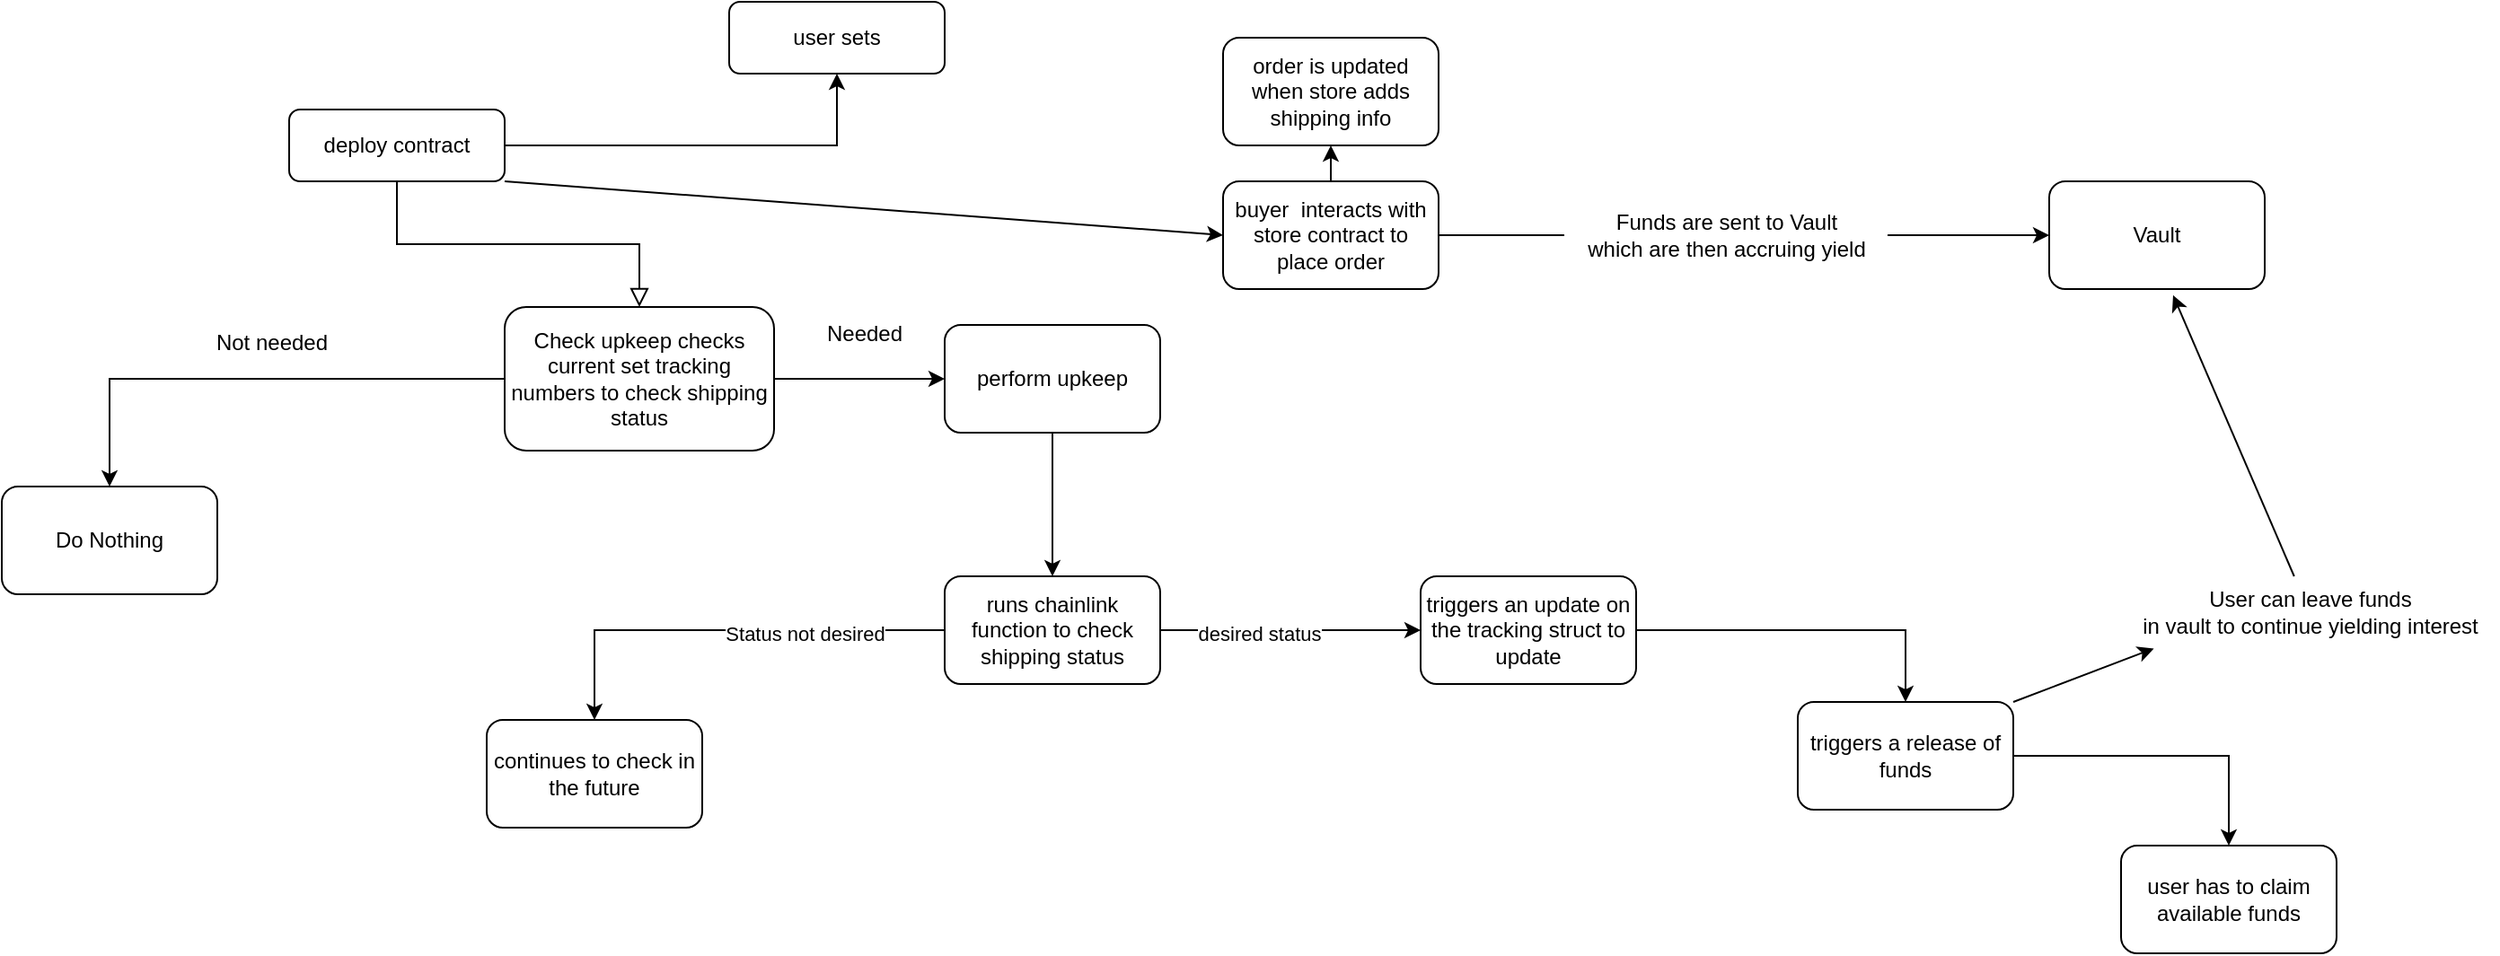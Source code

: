 <mxfile>
    <diagram id="C5RBs43oDa-KdzZeNtuy" name="Page-1">
        <mxGraphModel dx="2169" dy="861" grid="1" gridSize="10" guides="1" tooltips="1" connect="1" arrows="1" fold="1" page="1" pageScale="1" pageWidth="827" pageHeight="1169" math="0" shadow="0">
            <root>
                <mxCell id="WIyWlLk6GJQsqaUBKTNV-0"/>
                <mxCell id="WIyWlLk6GJQsqaUBKTNV-1" parent="WIyWlLk6GJQsqaUBKTNV-0"/>
                <mxCell id="WIyWlLk6GJQsqaUBKTNV-2" value="" style="rounded=0;html=1;jettySize=auto;orthogonalLoop=1;fontSize=11;endArrow=block;endFill=0;endSize=8;strokeWidth=1;shadow=0;labelBackgroundColor=none;edgeStyle=orthogonalEdgeStyle;entryX=0.5;entryY=0;entryDx=0;entryDy=0;" parent="WIyWlLk6GJQsqaUBKTNV-1" source="WIyWlLk6GJQsqaUBKTNV-3" target="WIyWlLk6GJQsqaUBKTNV-7" edge="1">
                    <mxGeometry relative="1" as="geometry">
                        <mxPoint x="220" y="170" as="targetPoint"/>
                    </mxGeometry>
                </mxCell>
                <mxCell id="qT-7ssuQfXLHU6Ss_j-v-3" value="" style="edgeStyle=orthogonalEdgeStyle;rounded=0;orthogonalLoop=1;jettySize=auto;html=1;" parent="WIyWlLk6GJQsqaUBKTNV-1" source="WIyWlLk6GJQsqaUBKTNV-3" target="qT-7ssuQfXLHU6Ss_j-v-2" edge="1">
                    <mxGeometry relative="1" as="geometry"/>
                </mxCell>
                <mxCell id="3" style="edgeStyle=none;html=1;exitX=1;exitY=1;exitDx=0;exitDy=0;entryX=0;entryY=0.5;entryDx=0;entryDy=0;" edge="1" parent="WIyWlLk6GJQsqaUBKTNV-1" source="WIyWlLk6GJQsqaUBKTNV-3" target="1">
                    <mxGeometry relative="1" as="geometry"/>
                </mxCell>
                <mxCell id="WIyWlLk6GJQsqaUBKTNV-3" value="deploy contract" style="rounded=1;whiteSpace=wrap;html=1;fontSize=12;glass=0;strokeWidth=1;shadow=0;" parent="WIyWlLk6GJQsqaUBKTNV-1" vertex="1">
                    <mxGeometry x="40" y="70" width="120" height="40" as="geometry"/>
                </mxCell>
                <mxCell id="qT-7ssuQfXLHU6Ss_j-v-6" value="" style="edgeStyle=orthogonalEdgeStyle;rounded=0;orthogonalLoop=1;jettySize=auto;html=1;" parent="WIyWlLk6GJQsqaUBKTNV-1" source="WIyWlLk6GJQsqaUBKTNV-7" target="qT-7ssuQfXLHU6Ss_j-v-5" edge="1">
                    <mxGeometry relative="1" as="geometry"/>
                </mxCell>
                <mxCell id="qT-7ssuQfXLHU6Ss_j-v-9" value="" style="edgeStyle=orthogonalEdgeStyle;rounded=0;orthogonalLoop=1;jettySize=auto;html=1;" parent="WIyWlLk6GJQsqaUBKTNV-1" source="WIyWlLk6GJQsqaUBKTNV-7" target="qT-7ssuQfXLHU6Ss_j-v-8" edge="1">
                    <mxGeometry relative="1" as="geometry"/>
                </mxCell>
                <mxCell id="WIyWlLk6GJQsqaUBKTNV-7" value="Check upkeep checks current set tracking numbers to check shipping status" style="rounded=1;whiteSpace=wrap;html=1;fontSize=12;glass=0;strokeWidth=1;shadow=0;" parent="WIyWlLk6GJQsqaUBKTNV-1" vertex="1">
                    <mxGeometry x="160" y="180" width="150" height="80" as="geometry"/>
                </mxCell>
                <mxCell id="qT-7ssuQfXLHU6Ss_j-v-2" value="user sets" style="rounded=1;whiteSpace=wrap;html=1;fontSize=12;glass=0;strokeWidth=1;shadow=0;" parent="WIyWlLk6GJQsqaUBKTNV-1" vertex="1">
                    <mxGeometry x="285" y="10" width="120" height="40" as="geometry"/>
                </mxCell>
                <mxCell id="qT-7ssuQfXLHU6Ss_j-v-5" value="Do Nothing" style="whiteSpace=wrap;html=1;rounded=1;glass=0;strokeWidth=1;shadow=0;" parent="WIyWlLk6GJQsqaUBKTNV-1" vertex="1">
                    <mxGeometry x="-120" y="280" width="120" height="60" as="geometry"/>
                </mxCell>
                <mxCell id="qT-7ssuQfXLHU6Ss_j-v-7" value="Not needed" style="text;html=1;align=center;verticalAlign=middle;resizable=0;points=[];autosize=1;strokeColor=none;fillColor=none;" parent="WIyWlLk6GJQsqaUBKTNV-1" vertex="1">
                    <mxGeometry x="-15" y="185" width="90" height="30" as="geometry"/>
                </mxCell>
                <mxCell id="qT-7ssuQfXLHU6Ss_j-v-12" value="" style="edgeStyle=orthogonalEdgeStyle;rounded=0;orthogonalLoop=1;jettySize=auto;html=1;" parent="WIyWlLk6GJQsqaUBKTNV-1" source="qT-7ssuQfXLHU6Ss_j-v-8" target="qT-7ssuQfXLHU6Ss_j-v-11" edge="1">
                    <mxGeometry relative="1" as="geometry"/>
                </mxCell>
                <mxCell id="qT-7ssuQfXLHU6Ss_j-v-8" value="perform upkeep" style="whiteSpace=wrap;html=1;rounded=1;glass=0;strokeWidth=1;shadow=0;" parent="WIyWlLk6GJQsqaUBKTNV-1" vertex="1">
                    <mxGeometry x="405" y="190" width="120" height="60" as="geometry"/>
                </mxCell>
                <mxCell id="qT-7ssuQfXLHU6Ss_j-v-10" value="Needed" style="text;html=1;align=center;verticalAlign=middle;resizable=0;points=[];autosize=1;strokeColor=none;fillColor=none;" parent="WIyWlLk6GJQsqaUBKTNV-1" vertex="1">
                    <mxGeometry x="325" y="180" width="70" height="30" as="geometry"/>
                </mxCell>
                <mxCell id="qT-7ssuQfXLHU6Ss_j-v-14" value="" style="edgeStyle=orthogonalEdgeStyle;rounded=0;orthogonalLoop=1;jettySize=auto;html=1;" parent="WIyWlLk6GJQsqaUBKTNV-1" source="qT-7ssuQfXLHU6Ss_j-v-11" target="qT-7ssuQfXLHU6Ss_j-v-13" edge="1">
                    <mxGeometry relative="1" as="geometry"/>
                </mxCell>
                <mxCell id="qT-7ssuQfXLHU6Ss_j-v-15" value="Status not desired" style="edgeLabel;html=1;align=center;verticalAlign=middle;resizable=0;points=[];" parent="qT-7ssuQfXLHU6Ss_j-v-14" vertex="1" connectable="0">
                    <mxGeometry x="-0.363" y="2" relative="1" as="geometry">
                        <mxPoint as="offset"/>
                    </mxGeometry>
                </mxCell>
                <mxCell id="qT-7ssuQfXLHU6Ss_j-v-17" value="" style="edgeStyle=orthogonalEdgeStyle;rounded=0;orthogonalLoop=1;jettySize=auto;html=1;" parent="WIyWlLk6GJQsqaUBKTNV-1" source="qT-7ssuQfXLHU6Ss_j-v-11" target="qT-7ssuQfXLHU6Ss_j-v-16" edge="1">
                    <mxGeometry relative="1" as="geometry"/>
                </mxCell>
                <mxCell id="qT-7ssuQfXLHU6Ss_j-v-18" value="desired status" style="edgeLabel;html=1;align=center;verticalAlign=middle;resizable=0;points=[];" parent="qT-7ssuQfXLHU6Ss_j-v-17" vertex="1" connectable="0">
                    <mxGeometry x="-0.25" y="-2" relative="1" as="geometry">
                        <mxPoint as="offset"/>
                    </mxGeometry>
                </mxCell>
                <mxCell id="qT-7ssuQfXLHU6Ss_j-v-11" value="runs chainlink function to check shipping status" style="whiteSpace=wrap;html=1;rounded=1;glass=0;strokeWidth=1;shadow=0;" parent="WIyWlLk6GJQsqaUBKTNV-1" vertex="1">
                    <mxGeometry x="405" y="330" width="120" height="60" as="geometry"/>
                </mxCell>
                <mxCell id="qT-7ssuQfXLHU6Ss_j-v-13" value="continues to check in the future" style="whiteSpace=wrap;html=1;rounded=1;glass=0;strokeWidth=1;shadow=0;" parent="WIyWlLk6GJQsqaUBKTNV-1" vertex="1">
                    <mxGeometry x="150" y="410" width="120" height="60" as="geometry"/>
                </mxCell>
                <mxCell id="qT-7ssuQfXLHU6Ss_j-v-20" value="" style="edgeStyle=orthogonalEdgeStyle;rounded=0;orthogonalLoop=1;jettySize=auto;html=1;" parent="WIyWlLk6GJQsqaUBKTNV-1" source="qT-7ssuQfXLHU6Ss_j-v-16" target="qT-7ssuQfXLHU6Ss_j-v-19" edge="1">
                    <mxGeometry relative="1" as="geometry"/>
                </mxCell>
                <mxCell id="qT-7ssuQfXLHU6Ss_j-v-16" value="triggers an update on the tracking struct to update" style="whiteSpace=wrap;html=1;rounded=1;glass=0;strokeWidth=1;shadow=0;" parent="WIyWlLk6GJQsqaUBKTNV-1" vertex="1">
                    <mxGeometry x="670" y="330" width="120" height="60" as="geometry"/>
                </mxCell>
                <mxCell id="qT-7ssuQfXLHU6Ss_j-v-24" value="" style="edgeStyle=orthogonalEdgeStyle;rounded=0;orthogonalLoop=1;jettySize=auto;html=1;" parent="WIyWlLk6GJQsqaUBKTNV-1" source="qT-7ssuQfXLHU6Ss_j-v-19" target="qT-7ssuQfXLHU6Ss_j-v-23" edge="1">
                    <mxGeometry relative="1" as="geometry"/>
                </mxCell>
                <mxCell id="11" style="edgeStyle=none;html=1;exitX=1;exitY=0;exitDx=0;exitDy=0;entryX=0.087;entryY=1.005;entryDx=0;entryDy=0;entryPerimeter=0;" edge="1" parent="WIyWlLk6GJQsqaUBKTNV-1" source="qT-7ssuQfXLHU6Ss_j-v-19" target="10">
                    <mxGeometry relative="1" as="geometry"/>
                </mxCell>
                <mxCell id="qT-7ssuQfXLHU6Ss_j-v-19" value="triggers a release of funds" style="whiteSpace=wrap;html=1;rounded=1;glass=0;strokeWidth=1;shadow=0;" parent="WIyWlLk6GJQsqaUBKTNV-1" vertex="1">
                    <mxGeometry x="880" y="400" width="120" height="60" as="geometry"/>
                </mxCell>
                <mxCell id="qT-7ssuQfXLHU6Ss_j-v-23" value="user has to claim available funds" style="whiteSpace=wrap;html=1;rounded=1;glass=0;strokeWidth=1;shadow=0;" parent="WIyWlLk6GJQsqaUBKTNV-1" vertex="1">
                    <mxGeometry x="1060" y="480" width="120" height="60" as="geometry"/>
                </mxCell>
                <mxCell id="0" value="order is updated when store adds shipping info" style="rounded=1;whiteSpace=wrap;html=1;" vertex="1" parent="WIyWlLk6GJQsqaUBKTNV-1">
                    <mxGeometry x="560" y="30" width="120" height="60" as="geometry"/>
                </mxCell>
                <mxCell id="4" style="edgeStyle=none;html=1;exitX=0.5;exitY=0;exitDx=0;exitDy=0;entryX=0.5;entryY=1;entryDx=0;entryDy=0;" edge="1" parent="WIyWlLk6GJQsqaUBKTNV-1" source="1" target="0">
                    <mxGeometry relative="1" as="geometry"/>
                </mxCell>
                <mxCell id="6" style="edgeStyle=none;html=1;entryX=0;entryY=0.5;entryDx=0;entryDy=0;startArrow=none;" edge="1" parent="WIyWlLk6GJQsqaUBKTNV-1" source="7" target="5">
                    <mxGeometry relative="1" as="geometry"/>
                </mxCell>
                <mxCell id="1" value="buyer&amp;nbsp; interacts with store contract to place order" style="rounded=1;whiteSpace=wrap;html=1;" vertex="1" parent="WIyWlLk6GJQsqaUBKTNV-1">
                    <mxGeometry x="560" y="110" width="120" height="60" as="geometry"/>
                </mxCell>
                <mxCell id="5" value="Vault" style="rounded=1;whiteSpace=wrap;html=1;" vertex="1" parent="WIyWlLk6GJQsqaUBKTNV-1">
                    <mxGeometry x="1020" y="110" width="120" height="60" as="geometry"/>
                </mxCell>
                <mxCell id="9" value="" style="edgeStyle=none;html=1;entryX=0;entryY=0.5;entryDx=0;entryDy=0;endArrow=none;" edge="1" parent="WIyWlLk6GJQsqaUBKTNV-1" source="1" target="7">
                    <mxGeometry relative="1" as="geometry">
                        <mxPoint x="680" y="146.667" as="sourcePoint"/>
                        <mxPoint x="980" y="180" as="targetPoint"/>
                    </mxGeometry>
                </mxCell>
                <mxCell id="7" value="&lt;span style=&quot;&quot;&gt;Funds are sent to Vault &lt;br&gt;which are then accruing yield&lt;/span&gt;" style="text;html=1;align=center;verticalAlign=middle;resizable=0;points=[];autosize=1;strokeColor=none;fillColor=none;" vertex="1" parent="WIyWlLk6GJQsqaUBKTNV-1">
                    <mxGeometry x="750" y="120" width="180" height="40" as="geometry"/>
                </mxCell>
                <mxCell id="12" style="edgeStyle=none;html=1;entryX=0.575;entryY=1.057;entryDx=0;entryDy=0;entryPerimeter=0;" edge="1" parent="WIyWlLk6GJQsqaUBKTNV-1" source="10" target="5">
                    <mxGeometry relative="1" as="geometry"/>
                </mxCell>
                <mxCell id="10" value="User can leave funds&lt;br&gt;in vault to continue yielding interest" style="text;html=1;align=center;verticalAlign=middle;resizable=0;points=[];autosize=1;strokeColor=none;fillColor=none;" vertex="1" parent="WIyWlLk6GJQsqaUBKTNV-1">
                    <mxGeometry x="1060" y="330" width="210" height="40" as="geometry"/>
                </mxCell>
            </root>
        </mxGraphModel>
    </diagram>
</mxfile>